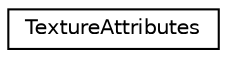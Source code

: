 digraph "Graphical Class Hierarchy"
{
  edge [fontname="Helvetica",fontsize="10",labelfontname="Helvetica",labelfontsize="10"];
  node [fontname="Helvetica",fontsize="10",shape=record];
  rankdir="LR";
  Node1 [label="TextureAttributes",height=0.2,width=0.4,color="black", fillcolor="white", style="filled",URL="$struct_texture_attributes.html"];
}
